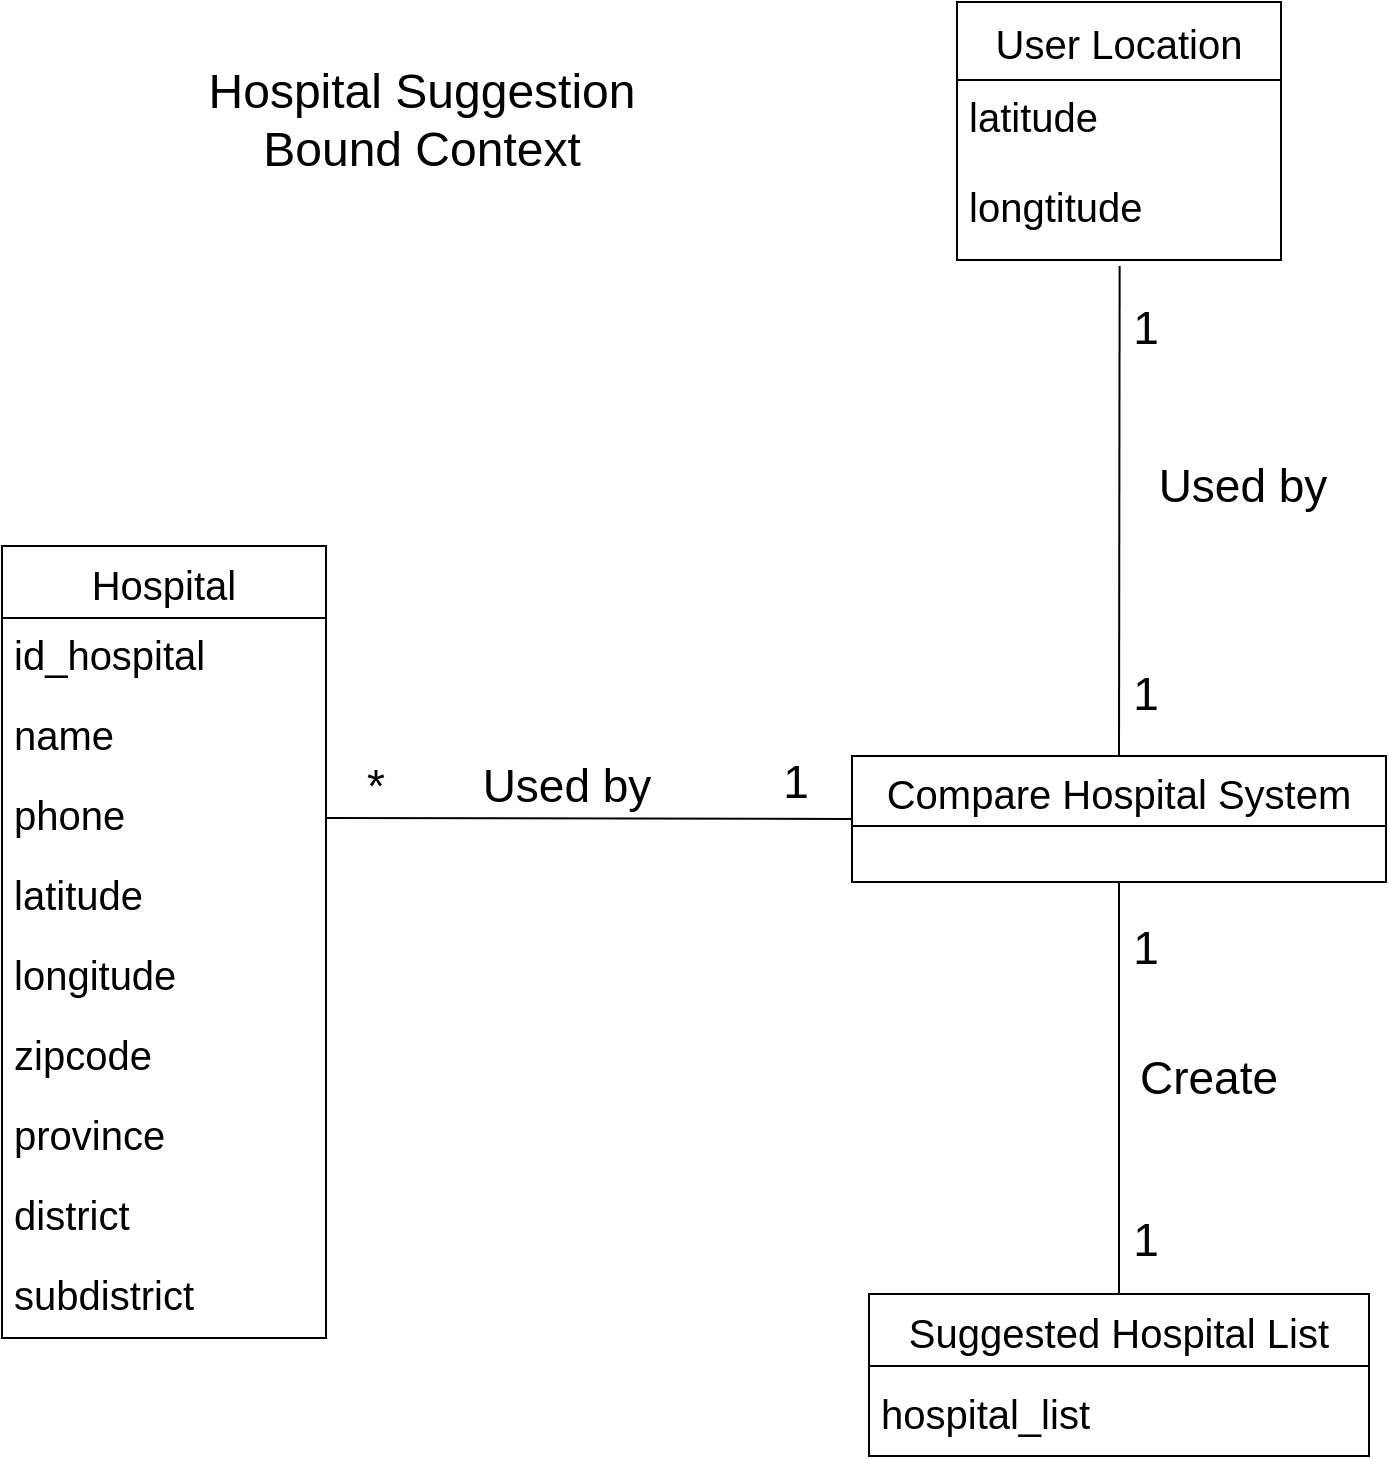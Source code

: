 <mxfile version="20.6.0" type="device"><diagram id="IubC1SC2p-06lkeEP9_Y" name="Page-1"><mxGraphModel dx="1324" dy="1074" grid="0" gridSize="10" guides="1" tooltips="1" connect="1" arrows="1" fold="1" page="1" pageScale="1" pageWidth="850" pageHeight="1100" math="0" shadow="0"><root><mxCell id="0"/><mxCell id="1" parent="0"/><mxCell id="BXs2fD7WUR9f-zlw5D7W-1" value="&lt;font style=&quot;font-size: 24px;&quot;&gt;Hospital Suggestion&lt;br&gt;Bound Context&lt;/font&gt;" style="text;html=1;strokeColor=none;fillColor=none;align=center;verticalAlign=middle;whiteSpace=wrap;rounded=0;fontSize=20;" parent="1" vertex="1"><mxGeometry x="108" y="205" width="340" height="81" as="geometry"/></mxCell><mxCell id="BXs2fD7WUR9f-zlw5D7W-2" value="Compare Hospital System" style="swimlane;fontStyle=0;childLayout=stackLayout;horizontal=1;startSize=35;fillColor=none;horizontalStack=0;resizeParent=1;resizeParentMax=0;resizeLast=0;collapsible=1;marginBottom=0;fontSize=20;" parent="1" vertex="1"><mxGeometry x="493" y="564" width="267" height="63" as="geometry"/></mxCell><mxCell id="BXs2fD7WUR9f-zlw5D7W-3" value="User Location" style="swimlane;fontStyle=0;childLayout=stackLayout;horizontal=1;startSize=39;fillColor=none;horizontalStack=0;resizeParent=1;resizeParentMax=0;resizeLast=0;collapsible=1;marginBottom=0;fontSize=20;" parent="1" vertex="1"><mxGeometry x="545.5" y="187" width="162" height="129" as="geometry"/></mxCell><mxCell id="BXs2fD7WUR9f-zlw5D7W-4" value="latitude" style="text;strokeColor=none;fillColor=none;align=left;verticalAlign=top;spacingLeft=4;spacingRight=4;overflow=hidden;rotatable=0;points=[[0,0.5],[1,0.5]];portConstraint=eastwest;fontSize=20;" parent="BXs2fD7WUR9f-zlw5D7W-3" vertex="1"><mxGeometry y="39" width="162" height="45" as="geometry"/></mxCell><mxCell id="BXs2fD7WUR9f-zlw5D7W-5" value="longtitude" style="text;strokeColor=none;fillColor=none;align=left;verticalAlign=top;spacingLeft=4;spacingRight=4;overflow=hidden;rotatable=0;points=[[0,0.5],[1,0.5]];portConstraint=eastwest;fontSize=20;" parent="BXs2fD7WUR9f-zlw5D7W-3" vertex="1"><mxGeometry y="84" width="162" height="45" as="geometry"/></mxCell><mxCell id="BXs2fD7WUR9f-zlw5D7W-6" value="" style="endArrow=none;html=1;rounded=0;fontSize=23;entryX=0.5;entryY=0;entryDx=0;entryDy=0;exitX=0.502;exitY=1.068;exitDx=0;exitDy=0;exitPerimeter=0;" parent="1" source="BXs2fD7WUR9f-zlw5D7W-5" target="BXs2fD7WUR9f-zlw5D7W-2" edge="1"><mxGeometry width="50" height="50" relative="1" as="geometry"><mxPoint x="684" y="578" as="sourcePoint"/><mxPoint x="734" y="528" as="targetPoint"/></mxGeometry></mxCell><mxCell id="BXs2fD7WUR9f-zlw5D7W-7" value="" style="endArrow=none;html=1;rounded=0;fontSize=23;entryX=0;entryY=0.5;entryDx=0;entryDy=0;exitX=1;exitY=0.5;exitDx=0;exitDy=0;" parent="1" source="BXs2fD7WUR9f-zlw5D7W-22" edge="1" target="BXs2fD7WUR9f-zlw5D7W-2"><mxGeometry width="50" height="50" relative="1" as="geometry"><mxPoint x="335" y="521" as="sourcePoint"/><mxPoint x="524" y="521" as="targetPoint"/></mxGeometry></mxCell><mxCell id="BXs2fD7WUR9f-zlw5D7W-8" value="1" style="text;html=1;strokeColor=none;fillColor=none;align=center;verticalAlign=middle;whiteSpace=wrap;rounded=0;fontSize=23;" parent="1" vertex="1"><mxGeometry x="435" y="562" width="60" height="30" as="geometry"/></mxCell><mxCell id="BXs2fD7WUR9f-zlw5D7W-9" value="1" style="text;html=1;strokeColor=none;fillColor=none;align=center;verticalAlign=middle;whiteSpace=wrap;rounded=0;fontSize=23;" parent="1" vertex="1"><mxGeometry x="610" y="335" width="60" height="30" as="geometry"/></mxCell><mxCell id="BXs2fD7WUR9f-zlw5D7W-10" value="1" style="text;html=1;strokeColor=none;fillColor=none;align=center;verticalAlign=middle;whiteSpace=wrap;rounded=0;fontSize=23;" parent="1" vertex="1"><mxGeometry x="610" y="518" width="60" height="30" as="geometry"/></mxCell><mxCell id="BXs2fD7WUR9f-zlw5D7W-11" value="&lt;span style=&quot;font-size: 23px&quot;&gt;Used by&lt;/span&gt;" style="text;html=1;align=center;verticalAlign=middle;resizable=0;points=[];autosize=1;strokeColor=none;fillColor=none;" parent="1" vertex="1"><mxGeometry x="638" y="419" width="100" height="20" as="geometry"/></mxCell><mxCell id="BXs2fD7WUR9f-zlw5D7W-12" value="&lt;span style=&quot;font-size: 23px&quot;&gt;Used by&lt;/span&gt;" style="text;html=1;align=center;verticalAlign=middle;resizable=0;points=[];autosize=1;strokeColor=none;fillColor=none;" parent="1" vertex="1"><mxGeometry x="300" y="569" width="100" height="20" as="geometry"/></mxCell><mxCell id="BXs2fD7WUR9f-zlw5D7W-14" value="1" style="text;html=1;strokeColor=none;fillColor=none;align=center;verticalAlign=middle;whiteSpace=wrap;rounded=0;fontSize=23;" parent="1" vertex="1"><mxGeometry x="610" y="791" width="60" height="30" as="geometry"/></mxCell><mxCell id="BXs2fD7WUR9f-zlw5D7W-15" value="1" style="text;html=1;strokeColor=none;fillColor=none;align=center;verticalAlign=middle;whiteSpace=wrap;rounded=0;fontSize=23;" parent="1" vertex="1"><mxGeometry x="610" y="645" width="60" height="30" as="geometry"/></mxCell><mxCell id="BXs2fD7WUR9f-zlw5D7W-16" value="&lt;span style=&quot;font-size: 23px&quot;&gt;Create&lt;/span&gt;" style="text;html=1;align=center;verticalAlign=middle;resizable=0;points=[];autosize=1;strokeColor=none;fillColor=none;" parent="1" vertex="1"><mxGeometry x="631" y="715" width="80" height="20" as="geometry"/></mxCell><mxCell id="DvOFfW4Ty9jAqkEji1V7-1" style="rounded=0;orthogonalLoop=1;jettySize=auto;html=1;exitX=0.5;exitY=0;exitDx=0;exitDy=0;entryX=0.5;entryY=1;entryDx=0;entryDy=0;fontSize=20;endArrow=none;endFill=0;" edge="1" parent="1" source="BXs2fD7WUR9f-zlw5D7W-17" target="BXs2fD7WUR9f-zlw5D7W-2"><mxGeometry relative="1" as="geometry"/></mxCell><mxCell id="BXs2fD7WUR9f-zlw5D7W-17" value="Suggested Hospital List" style="swimlane;fontStyle=0;childLayout=stackLayout;horizontal=1;startSize=36;fillColor=none;horizontalStack=0;resizeParent=1;resizeParentMax=0;resizeLast=0;collapsible=1;marginBottom=0;fontSize=20;" parent="1" vertex="1"><mxGeometry x="501.5" y="833" width="250" height="81" as="geometry"/></mxCell><mxCell id="BXs2fD7WUR9f-zlw5D7W-18" value="hospital_list" style="text;strokeColor=none;fillColor=none;align=left;verticalAlign=middle;spacingLeft=4;spacingRight=4;overflow=hidden;rotatable=0;points=[[0,0.5],[1,0.5]];portConstraint=eastwest;fontSize=20;" parent="BXs2fD7WUR9f-zlw5D7W-17" vertex="1"><mxGeometry y="36" width="250" height="45" as="geometry"/></mxCell><mxCell id="BXs2fD7WUR9f-zlw5D7W-19" value="Hospital" style="swimlane;fontStyle=0;childLayout=stackLayout;horizontal=1;startSize=36;fillColor=none;horizontalStack=0;resizeParent=1;resizeParentMax=0;resizeLast=0;collapsible=1;marginBottom=0;fontSize=20;spacingLeft=0;" parent="1" vertex="1"><mxGeometry x="68" y="459" width="162" height="396" as="geometry"/></mxCell><mxCell id="BXs2fD7WUR9f-zlw5D7W-20" value="id_hospital" style="text;strokeColor=none;fillColor=none;align=left;verticalAlign=top;spacingLeft=4;spacingRight=4;overflow=hidden;rotatable=0;points=[[0,0.5],[1,0.5]];portConstraint=eastwest;fontSize=20;" parent="BXs2fD7WUR9f-zlw5D7W-19" vertex="1"><mxGeometry y="36" width="162" height="40" as="geometry"/></mxCell><mxCell id="BXs2fD7WUR9f-zlw5D7W-21" value="name" style="text;strokeColor=none;fillColor=none;align=left;verticalAlign=top;spacingLeft=4;spacingRight=4;overflow=hidden;rotatable=0;points=[[0,0.5],[1,0.5]];portConstraint=eastwest;fontSize=20;" parent="BXs2fD7WUR9f-zlw5D7W-19" vertex="1"><mxGeometry y="76" width="162" height="40" as="geometry"/></mxCell><mxCell id="BXs2fD7WUR9f-zlw5D7W-22" value="phone" style="text;strokeColor=none;fillColor=none;align=left;verticalAlign=top;spacingLeft=4;spacingRight=4;overflow=hidden;rotatable=0;points=[[0,0.5],[1,0.5]];portConstraint=eastwest;fontSize=20;" parent="BXs2fD7WUR9f-zlw5D7W-19" vertex="1"><mxGeometry y="116" width="162" height="40" as="geometry"/></mxCell><mxCell id="BXs2fD7WUR9f-zlw5D7W-23" value="latitude" style="text;strokeColor=none;fillColor=none;align=left;verticalAlign=top;spacingLeft=4;spacingRight=4;overflow=hidden;rotatable=0;points=[[0,0.5],[1,0.5]];portConstraint=eastwest;fontSize=20;" parent="BXs2fD7WUR9f-zlw5D7W-19" vertex="1"><mxGeometry y="156" width="162" height="40" as="geometry"/></mxCell><mxCell id="BXs2fD7WUR9f-zlw5D7W-24" value="longitude" style="text;strokeColor=none;fillColor=none;align=left;verticalAlign=top;spacingLeft=4;spacingRight=4;overflow=hidden;rotatable=0;points=[[0,0.5],[1,0.5]];portConstraint=eastwest;fontSize=20;" parent="BXs2fD7WUR9f-zlw5D7W-19" vertex="1"><mxGeometry y="196" width="162" height="40" as="geometry"/></mxCell><mxCell id="BXs2fD7WUR9f-zlw5D7W-25" value="zipcode" style="text;strokeColor=none;fillColor=none;align=left;verticalAlign=top;spacingLeft=4;spacingRight=4;overflow=hidden;rotatable=0;points=[[0,0.5],[1,0.5]];portConstraint=eastwest;fontSize=20;" parent="BXs2fD7WUR9f-zlw5D7W-19" vertex="1"><mxGeometry y="236" width="162" height="40" as="geometry"/></mxCell><mxCell id="BXs2fD7WUR9f-zlw5D7W-26" value="province" style="text;strokeColor=none;fillColor=none;align=left;verticalAlign=top;spacingLeft=4;spacingRight=4;overflow=hidden;rotatable=0;points=[[0,0.5],[1,0.5]];portConstraint=eastwest;fontSize=20;" parent="BXs2fD7WUR9f-zlw5D7W-19" vertex="1"><mxGeometry y="276" width="162" height="40" as="geometry"/></mxCell><mxCell id="BXs2fD7WUR9f-zlw5D7W-27" value="district" style="text;strokeColor=none;fillColor=none;align=left;verticalAlign=top;spacingLeft=4;spacingRight=4;overflow=hidden;rotatable=0;points=[[0,0.5],[1,0.5]];portConstraint=eastwest;fontSize=20;" parent="BXs2fD7WUR9f-zlw5D7W-19" vertex="1"><mxGeometry y="316" width="162" height="40" as="geometry"/></mxCell><mxCell id="BXs2fD7WUR9f-zlw5D7W-28" value="subdistrict" style="text;strokeColor=none;fillColor=none;align=left;verticalAlign=top;spacingLeft=4;spacingRight=4;overflow=hidden;rotatable=0;points=[[0,0.5],[1,0.5]];portConstraint=eastwest;fontSize=20;" parent="BXs2fD7WUR9f-zlw5D7W-19" vertex="1"><mxGeometry y="356" width="162" height="40" as="geometry"/></mxCell><mxCell id="BXs2fD7WUR9f-zlw5D7W-29" value="*" style="text;html=1;strokeColor=none;fillColor=none;align=center;verticalAlign=middle;whiteSpace=wrap;rounded=0;fontSize=23;" parent="1" vertex="1"><mxGeometry x="225" y="564" width="60" height="30" as="geometry"/></mxCell></root></mxGraphModel></diagram></mxfile>